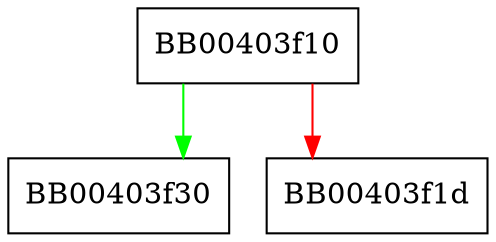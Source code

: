 digraph ossl_cmp_mock_srv_set_checkAfterTime {
  node [shape="box"];
  graph [splines=ortho];
  BB00403f10 -> BB00403f30 [color="green"];
  BB00403f10 -> BB00403f1d [color="red"];
}